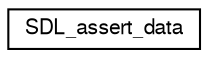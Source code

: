 digraph "Graphical Class Hierarchy"
{
  edge [fontname="FreeSans",fontsize="10",labelfontname="FreeSans",labelfontsize="10"];
  node [fontname="FreeSans",fontsize="10",shape=record];
  rankdir="LR";
  Node1 [label="SDL_assert_data",height=0.2,width=0.4,color="black", fillcolor="white", style="filled",URL="$dc/df2/struct_s_d_l__assert__data.html"];
}
